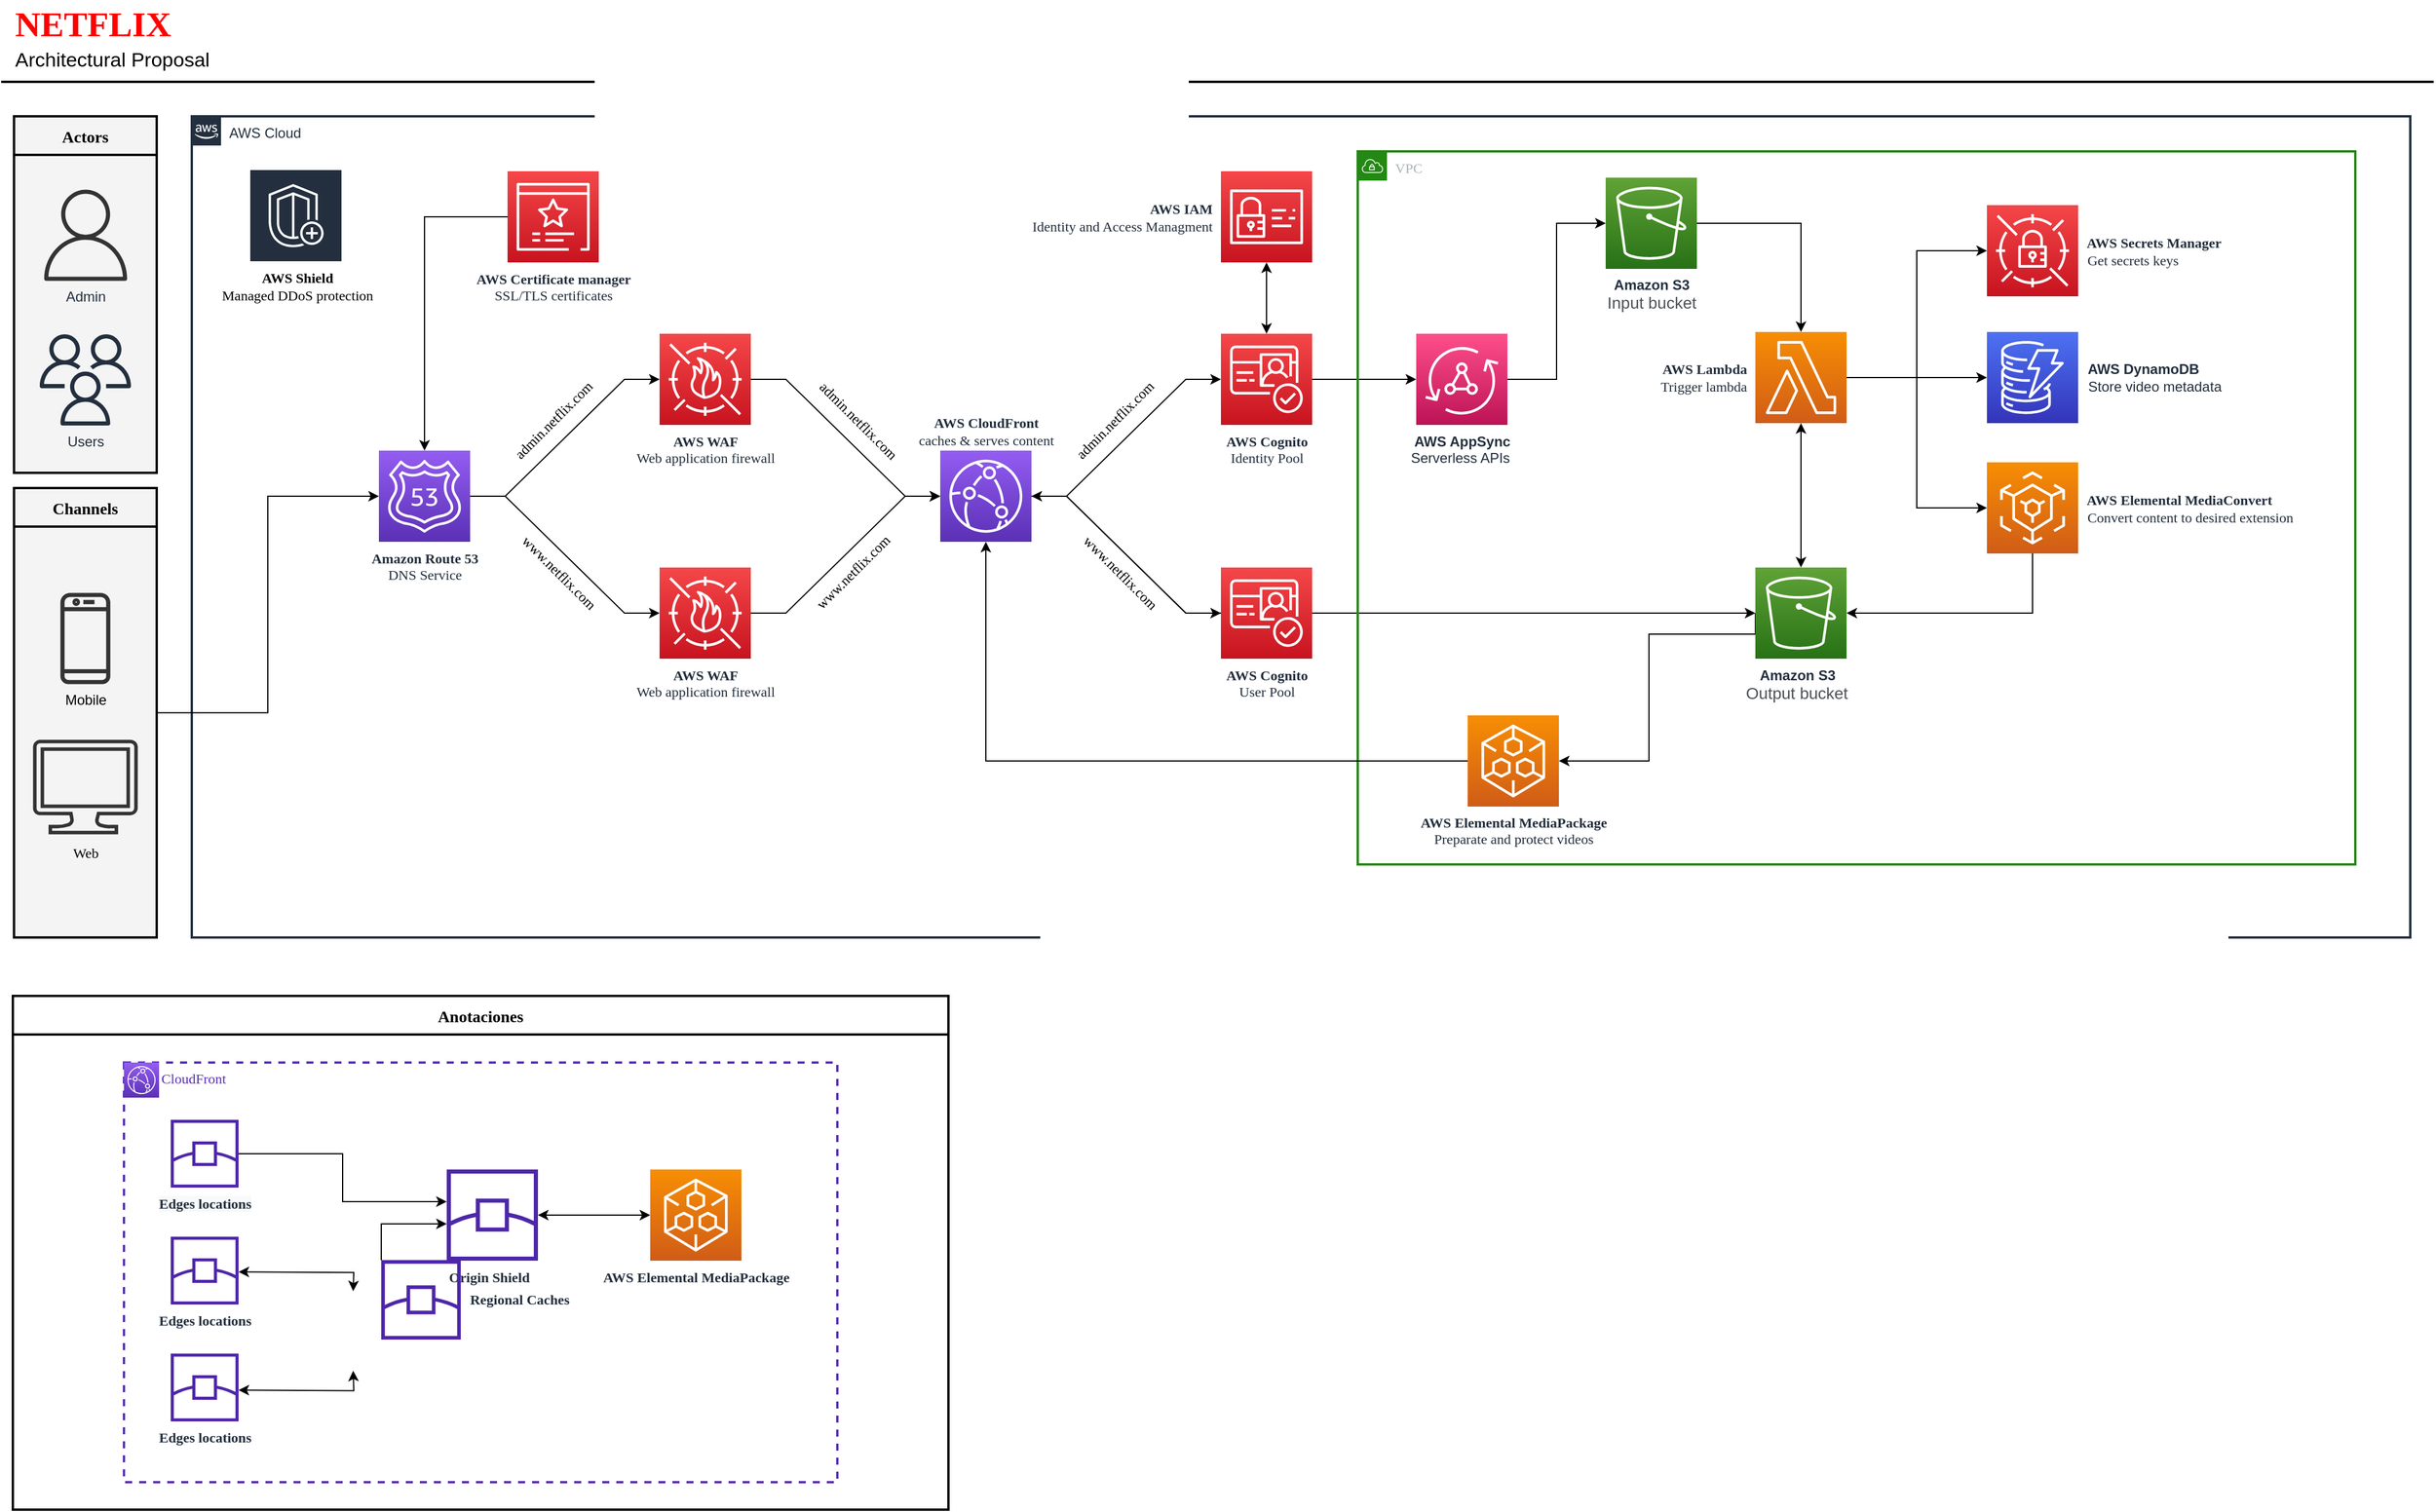 <mxfile version="20.3.3" type="github">
  <diagram id="Ht1M8jgEwFfnCIfOTk4-" name="Page-1">
    <mxGraphModel dx="2234" dy="1337" grid="1" gridSize="10" guides="1" tooltips="1" connect="1" arrows="1" fold="1" page="0" pageScale="1" pageWidth="1654" pageHeight="1169" math="0" shadow="0">
      <root>
        <mxCell id="0" />
        <mxCell id="1" parent="0" />
        <mxCell id="UEzPUAAOIrF-is8g5C7q-2" value="AWS Cloud" style="points=[[0,0],[0.25,0],[0.5,0],[0.75,0],[1,0],[1,0.25],[1,0.5],[1,0.75],[1,1],[0.75,1],[0.5,1],[0.25,1],[0,1],[0,0.75],[0,0.5],[0,0.25]];outlineConnect=0;gradientColor=none;html=1;whiteSpace=wrap;fontSize=12;fontStyle=0;shape=mxgraph.aws4.group;grIcon=mxgraph.aws4.group_aws_cloud_alt;strokeColor=#232F3E;fillColor=none;verticalAlign=top;align=left;spacingLeft=30;fontColor=#232F3E;dashed=0;container=1;pointerEvents=0;collapsible=0;recursiveResize=0;strokeWidth=2;" parent="1" vertex="1">
          <mxGeometry x="203" y="127.5" width="1897" height="702.5" as="geometry" />
        </mxCell>
        <mxCell id="dvmCrzCYMaWsLNcymDTV-44" style="edgeStyle=entityRelationEdgeStyle;rounded=0;orthogonalLoop=1;jettySize=auto;html=1;exitX=1;exitY=0.5;exitDx=0;exitDy=0;exitPerimeter=0;entryX=0;entryY=0.5;entryDx=0;entryDy=0;entryPerimeter=0;fontFamily=Tahoma;fontSize=12;fontColor=#000000;endArrow=classic;endFill=1;" edge="1" parent="UEzPUAAOIrF-is8g5C7q-2" source="6SgV_SN4hcE-GMupCQ7z-68" target="dvmCrzCYMaWsLNcymDTV-8">
          <mxGeometry relative="1" as="geometry" />
        </mxCell>
        <mxCell id="dvmCrzCYMaWsLNcymDTV-45" style="edgeStyle=entityRelationEdgeStyle;rounded=0;orthogonalLoop=1;jettySize=auto;html=1;exitX=1;exitY=0.5;exitDx=0;exitDy=0;exitPerimeter=0;entryX=0;entryY=0.5;entryDx=0;entryDy=0;entryPerimeter=0;fontFamily=Tahoma;fontSize=12;fontColor=#000000;endArrow=classic;endFill=1;" edge="1" parent="UEzPUAAOIrF-is8g5C7q-2" source="6SgV_SN4hcE-GMupCQ7z-68" target="6SgV_SN4hcE-GMupCQ7z-70">
          <mxGeometry relative="1" as="geometry" />
        </mxCell>
        <mxCell id="6SgV_SN4hcE-GMupCQ7z-68" value="&lt;font style=&quot;font-size: 12px;&quot;&gt;&lt;b&gt;Amazon Route 53&lt;/b&gt;&lt;br&gt;DNS Service&lt;/font&gt;" style="sketch=0;points=[[0,0,0],[0.25,0,0],[0.5,0,0],[0.75,0,0],[1,0,0],[0,1,0],[0.25,1,0],[0.5,1,0],[0.75,1,0],[1,1,0],[0,0.25,0],[0,0.5,0],[0,0.75,0],[1,0.25,0],[1,0.5,0],[1,0.75,0]];outlineConnect=0;fontColor=#232F3E;gradientColor=#945DF2;gradientDirection=north;fillColor=#5A30B5;strokeColor=#ffffff;dashed=0;verticalLabelPosition=bottom;verticalAlign=top;align=center;html=1;fontSize=12;fontStyle=0;aspect=fixed;shape=mxgraph.aws4.resourceIcon;resIcon=mxgraph.aws4.route_53;labelBorderColor=none;fillStyle=auto;strokeWidth=3;fontFamily=Tahoma;" parent="UEzPUAAOIrF-is8g5C7q-2" vertex="1">
          <mxGeometry x="160" y="286" width="78" height="78" as="geometry" />
        </mxCell>
        <mxCell id="dvmCrzCYMaWsLNcymDTV-40" style="edgeStyle=entityRelationEdgeStyle;rounded=0;orthogonalLoop=1;jettySize=auto;html=1;exitX=1;exitY=0.5;exitDx=0;exitDy=0;exitPerimeter=0;entryX=0;entryY=0.5;entryDx=0;entryDy=0;entryPerimeter=0;fontFamily=Tahoma;fontSize=12;fontColor=#000000;endArrow=classic;endFill=1;" edge="1" parent="UEzPUAAOIrF-is8g5C7q-2" source="6SgV_SN4hcE-GMupCQ7z-70" target="dvmCrzCYMaWsLNcymDTV-37">
          <mxGeometry relative="1" as="geometry" />
        </mxCell>
        <mxCell id="6SgV_SN4hcE-GMupCQ7z-70" value="&lt;b&gt;AWS WAF&lt;/b&gt;&lt;br&gt;&lt;div&gt;Web application firewall&lt;/div&gt;" style="sketch=0;points=[[0,0,0],[0.25,0,0],[0.5,0,0],[0.75,0,0],[1,0,0],[0,1,0],[0.25,1,0],[0.5,1,0],[0.75,1,0],[1,1,0],[0,0.25,0],[0,0.5,0],[0,0.75,0],[1,0.25,0],[1,0.5,0],[1,0.75,0]];outlineConnect=0;fontColor=#232F3E;gradientColor=#F54749;gradientDirection=north;fillColor=#C7131F;strokeColor=#ffffff;dashed=0;verticalLabelPosition=bottom;verticalAlign=top;align=center;html=1;fontSize=12;fontStyle=0;aspect=fixed;shape=mxgraph.aws4.resourceIcon;resIcon=mxgraph.aws4.waf;labelBorderColor=none;fillStyle=auto;strokeWidth=3;fontFamily=Tahoma;" parent="UEzPUAAOIrF-is8g5C7q-2" vertex="1">
          <mxGeometry x="400" y="186" width="78" height="78" as="geometry" />
        </mxCell>
        <mxCell id="dvmCrzCYMaWsLNcymDTV-6" value="" style="sketch=0;outlineConnect=0;fontColor=#232F3E;gradientColor=none;strokeColor=#ffffff;fillColor=#232F3E;dashed=0;verticalLabelPosition=middle;verticalAlign=bottom;align=center;html=1;whiteSpace=wrap;fontSize=10;fontStyle=1;spacing=3;shape=mxgraph.aws4.productIcon;prIcon=mxgraph.aws4.shield;labelBorderColor=none;fillStyle=auto;strokeWidth=3;fontFamily=Tahoma;shadow=0;" vertex="1" parent="UEzPUAAOIrF-is8g5C7q-2">
          <mxGeometry x="49" y="45" width="80" height="75" as="geometry" />
        </mxCell>
        <mxCell id="dvmCrzCYMaWsLNcymDTV-7" value="&lt;b&gt;AWS Shield&lt;/b&gt;&lt;br&gt;Managed DDoS protection" style="text;html=1;align=center;verticalAlign=middle;resizable=0;points=[];autosize=1;strokeColor=none;fillColor=none;fontSize=12;fontFamily=Tahoma;fontColor=#000000;" vertex="1" parent="UEzPUAAOIrF-is8g5C7q-2">
          <mxGeometry x="10" y="125" width="160" height="40" as="geometry" />
        </mxCell>
        <mxCell id="dvmCrzCYMaWsLNcymDTV-41" style="edgeStyle=entityRelationEdgeStyle;rounded=0;orthogonalLoop=1;jettySize=auto;html=1;exitX=1;exitY=0.5;exitDx=0;exitDy=0;exitPerimeter=0;entryX=0;entryY=0.5;entryDx=0;entryDy=0;entryPerimeter=0;fontFamily=Tahoma;fontSize=12;fontColor=#000000;endArrow=classic;endFill=1;" edge="1" parent="UEzPUAAOIrF-is8g5C7q-2" source="dvmCrzCYMaWsLNcymDTV-8" target="dvmCrzCYMaWsLNcymDTV-37">
          <mxGeometry relative="1" as="geometry" />
        </mxCell>
        <mxCell id="dvmCrzCYMaWsLNcymDTV-8" value="&lt;b&gt;AWS WAF&lt;/b&gt;&lt;br&gt;&lt;div&gt;Web application firewall&lt;/div&gt;" style="sketch=0;points=[[0,0,0],[0.25,0,0],[0.5,0,0],[0.75,0,0],[1,0,0],[0,1,0],[0.25,1,0],[0.5,1,0],[0.75,1,0],[1,1,0],[0,0.25,0],[0,0.5,0],[0,0.75,0],[1,0.25,0],[1,0.5,0],[1,0.75,0]];outlineConnect=0;fontColor=#232F3E;gradientColor=#F54749;gradientDirection=north;fillColor=#C7131F;strokeColor=#ffffff;dashed=0;verticalLabelPosition=bottom;verticalAlign=top;align=center;html=1;fontSize=12;fontStyle=0;aspect=fixed;shape=mxgraph.aws4.resourceIcon;resIcon=mxgraph.aws4.waf;labelBorderColor=none;fillStyle=auto;strokeWidth=3;fontFamily=Tahoma;" vertex="1" parent="UEzPUAAOIrF-is8g5C7q-2">
          <mxGeometry x="400" y="386" width="78" height="78" as="geometry" />
        </mxCell>
        <mxCell id="dvmCrzCYMaWsLNcymDTV-13" style="edgeStyle=orthogonalEdgeStyle;rounded=0;orthogonalLoop=1;jettySize=auto;html=1;exitX=0;exitY=0.5;exitDx=0;exitDy=0;exitPerimeter=0;entryX=0.5;entryY=0;entryDx=0;entryDy=0;entryPerimeter=0;fontFamily=Tahoma;fontSize=12;fontColor=#000000;" edge="1" parent="UEzPUAAOIrF-is8g5C7q-2" source="dvmCrzCYMaWsLNcymDTV-9" target="6SgV_SN4hcE-GMupCQ7z-68">
          <mxGeometry relative="1" as="geometry" />
        </mxCell>
        <mxCell id="dvmCrzCYMaWsLNcymDTV-9" value="&lt;b&gt;AWS Certificate manager&lt;/b&gt;&lt;br&gt;SSL/TLS certificates" style="sketch=0;points=[[0,0,0],[0.25,0,0],[0.5,0,0],[0.75,0,0],[1,0,0],[0,1,0],[0.25,1,0],[0.5,1,0],[0.75,1,0],[1,1,0],[0,0.25,0],[0,0.5,0],[0,0.75,0],[1,0.25,0],[1,0.5,0],[1,0.75,0]];outlineConnect=0;fontColor=#232F3E;gradientColor=#F54749;gradientDirection=north;fillColor=#C7131F;strokeColor=#ffffff;dashed=0;verticalLabelPosition=bottom;verticalAlign=top;align=center;html=1;fontSize=12;fontStyle=0;aspect=fixed;shape=mxgraph.aws4.resourceIcon;resIcon=mxgraph.aws4.certificate_manager_3;shadow=0;labelBorderColor=none;fillStyle=auto;strokeWidth=3;fontFamily=Tahoma;" vertex="1" parent="UEzPUAAOIrF-is8g5C7q-2">
          <mxGeometry x="270" y="47" width="78" height="78" as="geometry" />
        </mxCell>
        <mxCell id="dvmCrzCYMaWsLNcymDTV-35" value="www.netflix.com" style="text;html=1;align=center;verticalAlign=middle;resizable=0;points=[];autosize=1;strokeColor=none;fillColor=none;fontSize=12;fontFamily=Tahoma;fontColor=#000000;rotation=45;" vertex="1" parent="UEzPUAAOIrF-is8g5C7q-2">
          <mxGeometry x="259" y="375" width="110" height="30" as="geometry" />
        </mxCell>
        <mxCell id="dvmCrzCYMaWsLNcymDTV-36" value="admin.netflix.com" style="text;html=1;align=center;verticalAlign=middle;resizable=0;points=[];autosize=1;strokeColor=none;fillColor=none;fontSize=12;fontFamily=Tahoma;fontColor=#000000;rotation=315;flipV=1;flipH=1;" vertex="1" parent="UEzPUAAOIrF-is8g5C7q-2">
          <mxGeometry x="249" y="245" width="120" height="30" as="geometry" />
        </mxCell>
        <mxCell id="dvmCrzCYMaWsLNcymDTV-37" value="&lt;b&gt;AWS CloudFront&lt;/b&gt;&lt;br&gt;caches &amp;amp; serves content" style="sketch=0;points=[[0,0,0],[0.25,0,0],[0.5,0,0],[0.75,0,0],[1,0,0],[0,1,0],[0.25,1,0],[0.5,1,0],[0.75,1,0],[1,1,0],[0,0.25,0],[0,0.5,0],[0,0.75,0],[1,0.25,0],[1,0.5,0],[1,0.75,0]];outlineConnect=0;fontColor=#232F3E;gradientColor=#945DF2;gradientDirection=north;fillColor=#5A30B5;strokeColor=#ffffff;dashed=0;verticalLabelPosition=top;verticalAlign=bottom;align=center;html=1;fontSize=12;fontStyle=0;aspect=fixed;shape=mxgraph.aws4.resourceIcon;resIcon=mxgraph.aws4.cloudfront;shadow=0;labelBorderColor=none;fillStyle=auto;strokeWidth=3;fontFamily=Tahoma;labelPosition=center;" vertex="1" parent="UEzPUAAOIrF-is8g5C7q-2">
          <mxGeometry x="640" y="286" width="78" height="78" as="geometry" />
        </mxCell>
        <mxCell id="dvmCrzCYMaWsLNcymDTV-42" value="admin.netflix.com" style="text;html=1;align=center;verticalAlign=middle;resizable=0;points=[];autosize=1;strokeColor=none;fillColor=none;fontSize=12;fontFamily=Tahoma;fontColor=#000000;rotation=45;flipV=1;flipH=1;" vertex="1" parent="UEzPUAAOIrF-is8g5C7q-2">
          <mxGeometry x="510" y="245" width="120" height="30" as="geometry" />
        </mxCell>
        <mxCell id="dvmCrzCYMaWsLNcymDTV-43" value="www.netflix.com" style="text;html=1;align=center;verticalAlign=middle;resizable=0;points=[];autosize=1;strokeColor=none;fillColor=none;fontSize=12;fontFamily=Tahoma;fontColor=#000000;rotation=315;" vertex="1" parent="UEzPUAAOIrF-is8g5C7q-2">
          <mxGeometry x="510" y="375" width="110" height="30" as="geometry" />
        </mxCell>
        <mxCell id="dvmCrzCYMaWsLNcymDTV-63" style="edgeStyle=entityRelationEdgeStyle;rounded=0;orthogonalLoop=1;jettySize=auto;html=1;exitX=1;exitY=0.5;exitDx=0;exitDy=0;exitPerimeter=0;fontFamily=Tahoma;fontSize=12;fontColor=#000000;endArrow=classic;endFill=1;" edge="1" parent="UEzPUAAOIrF-is8g5C7q-2" source="dvmCrzCYMaWsLNcymDTV-48" target="dvmCrzCYMaWsLNcymDTV-62">
          <mxGeometry relative="1" as="geometry" />
        </mxCell>
        <mxCell id="dvmCrzCYMaWsLNcymDTV-48" value="&lt;b&gt;AWS Cognito&lt;/b&gt;&lt;br&gt;Identity Pool" style="sketch=0;points=[[0,0,0],[0.25,0,0],[0.5,0,0],[0.75,0,0],[1,0,0],[0,1,0],[0.25,1,0],[0.5,1,0],[0.75,1,0],[1,1,0],[0,0.25,0],[0,0.5,0],[0,0.75,0],[1,0.25,0],[1,0.5,0],[1,0.75,0]];outlineConnect=0;fontColor=#232F3E;gradientColor=#F54749;gradientDirection=north;fillColor=#C7131F;strokeColor=#ffffff;dashed=0;verticalLabelPosition=bottom;verticalAlign=top;align=center;html=1;fontSize=12;fontStyle=0;aspect=fixed;shape=mxgraph.aws4.resourceIcon;resIcon=mxgraph.aws4.cognito;shadow=0;labelBorderColor=none;fillStyle=auto;strokeWidth=3;fontFamily=Tahoma;" vertex="1" parent="UEzPUAAOIrF-is8g5C7q-2">
          <mxGeometry x="880" y="186" width="78" height="78" as="geometry" />
        </mxCell>
        <mxCell id="dvmCrzCYMaWsLNcymDTV-49" style="edgeStyle=entityRelationEdgeStyle;rounded=0;orthogonalLoop=1;jettySize=auto;html=1;exitX=1;exitY=0.5;exitDx=0;exitDy=0;exitPerimeter=0;entryX=0;entryY=0.5;entryDx=0;entryDy=0;entryPerimeter=0;fontFamily=Tahoma;fontSize=12;fontColor=#000000;endArrow=classic;endFill=1;" edge="1" parent="UEzPUAAOIrF-is8g5C7q-2">
          <mxGeometry relative="1" as="geometry">
            <mxPoint x="718.0" y="325" as="sourcePoint" />
            <mxPoint x="880" y="425" as="targetPoint" />
          </mxGeometry>
        </mxCell>
        <mxCell id="dvmCrzCYMaWsLNcymDTV-50" style="edgeStyle=entityRelationEdgeStyle;rounded=0;orthogonalLoop=1;jettySize=auto;html=1;exitX=1;exitY=0.5;exitDx=0;exitDy=0;exitPerimeter=0;entryX=0;entryY=0.5;entryDx=0;entryDy=0;entryPerimeter=0;fontFamily=Tahoma;fontSize=12;fontColor=#000000;endArrow=classic;endFill=1;" edge="1" parent="UEzPUAAOIrF-is8g5C7q-2">
          <mxGeometry relative="1" as="geometry">
            <mxPoint x="718.0" y="325" as="sourcePoint" />
            <mxPoint x="880" y="225.0" as="targetPoint" />
          </mxGeometry>
        </mxCell>
        <mxCell id="dvmCrzCYMaWsLNcymDTV-51" value="www.netflix.com" style="text;html=1;align=center;verticalAlign=middle;resizable=0;points=[];autosize=1;strokeColor=none;fillColor=none;fontSize=12;fontFamily=Tahoma;fontColor=#000000;rotation=45;" vertex="1" parent="UEzPUAAOIrF-is8g5C7q-2">
          <mxGeometry x="739" y="375" width="110" height="30" as="geometry" />
        </mxCell>
        <mxCell id="dvmCrzCYMaWsLNcymDTV-52" value="admin.netflix.com" style="text;html=1;align=center;verticalAlign=middle;resizable=0;points=[];autosize=1;strokeColor=none;fillColor=none;fontSize=12;fontFamily=Tahoma;fontColor=#000000;rotation=315;flipV=1;flipH=1;" vertex="1" parent="UEzPUAAOIrF-is8g5C7q-2">
          <mxGeometry x="729" y="245" width="120" height="30" as="geometry" />
        </mxCell>
        <mxCell id="dvmCrzCYMaWsLNcymDTV-109" style="edgeStyle=orthogonalEdgeStyle;rounded=0;orthogonalLoop=1;jettySize=auto;html=1;exitX=1;exitY=0.5;exitDx=0;exitDy=0;exitPerimeter=0;entryX=0;entryY=0.5;entryDx=0;entryDy=0;entryPerimeter=0;fontFamily=Tahoma;fontSize=12;fontColor=#000000;endArrow=classic;endFill=1;" edge="1" parent="UEzPUAAOIrF-is8g5C7q-2" source="dvmCrzCYMaWsLNcymDTV-53" target="dvmCrzCYMaWsLNcymDTV-71">
          <mxGeometry relative="1" as="geometry" />
        </mxCell>
        <mxCell id="dvmCrzCYMaWsLNcymDTV-125" style="edgeStyle=entityRelationEdgeStyle;rounded=0;orthogonalLoop=1;jettySize=auto;html=1;exitX=0;exitY=0.5;exitDx=0;exitDy=0;exitPerimeter=0;entryX=1;entryY=0.5;entryDx=0;entryDy=0;entryPerimeter=0;fontFamily=Tahoma;fontSize=14;fontColor=#000000;endArrow=classic;endFill=1;" edge="1" parent="UEzPUAAOIrF-is8g5C7q-2" source="dvmCrzCYMaWsLNcymDTV-53" target="dvmCrzCYMaWsLNcymDTV-37">
          <mxGeometry relative="1" as="geometry" />
        </mxCell>
        <mxCell id="dvmCrzCYMaWsLNcymDTV-53" value="&lt;b&gt;AWS Cognito&lt;/b&gt;&lt;br&gt;User Pool" style="sketch=0;points=[[0,0,0],[0.25,0,0],[0.5,0,0],[0.75,0,0],[1,0,0],[0,1,0],[0.25,1,0],[0.5,1,0],[0.75,1,0],[1,1,0],[0,0.25,0],[0,0.5,0],[0,0.75,0],[1,0.25,0],[1,0.5,0],[1,0.75,0]];outlineConnect=0;fontColor=#232F3E;gradientColor=#F54749;gradientDirection=north;fillColor=#C7131F;strokeColor=#ffffff;dashed=0;verticalLabelPosition=bottom;verticalAlign=top;align=center;html=1;fontSize=12;fontStyle=0;aspect=fixed;shape=mxgraph.aws4.resourceIcon;resIcon=mxgraph.aws4.cognito;shadow=0;labelBorderColor=none;fillStyle=auto;strokeWidth=3;fontFamily=Tahoma;" vertex="1" parent="UEzPUAAOIrF-is8g5C7q-2">
          <mxGeometry x="880" y="386" width="78" height="78" as="geometry" />
        </mxCell>
        <mxCell id="dvmCrzCYMaWsLNcymDTV-54" value="&lt;div style=&quot;&quot;&gt;&lt;b style=&quot;background-color: initial;&quot;&gt;&amp;nbsp; AWS IAM&amp;nbsp;&amp;nbsp;&lt;/b&gt;&lt;/div&gt;&amp;nbsp; Identity and Access Managment&amp;nbsp;&amp;nbsp;" style="sketch=0;points=[[0,0,0],[0.25,0,0],[0.5,0,0],[0.75,0,0],[1,0,0],[0,1,0],[0.25,1,0],[0.5,1,0],[0.75,1,0],[1,1,0],[0,0.25,0],[0,0.5,0],[0,0.75,0],[1,0.25,0],[1,0.5,0],[1,0.75,0]];outlineConnect=0;fontColor=#232F3E;gradientColor=#F54749;gradientDirection=north;fillColor=#C7131F;strokeColor=#ffffff;dashed=0;verticalLabelPosition=middle;verticalAlign=middle;align=right;html=1;fontSize=12;fontStyle=0;aspect=fixed;shape=mxgraph.aws4.resourceIcon;resIcon=mxgraph.aws4.identity_and_access_management;shadow=0;labelBorderColor=none;fillStyle=auto;strokeWidth=3;fontFamily=Tahoma;labelPosition=left;" vertex="1" parent="UEzPUAAOIrF-is8g5C7q-2">
          <mxGeometry x="880" y="47" width="78" height="78" as="geometry" />
        </mxCell>
        <mxCell id="dvmCrzCYMaWsLNcymDTV-55" value="" style="endArrow=classic;startArrow=classic;html=1;rounded=0;fontFamily=Tahoma;fontSize=12;fontColor=#000000;entryX=0.5;entryY=1;entryDx=0;entryDy=0;entryPerimeter=0;exitX=0.5;exitY=0;exitDx=0;exitDy=0;exitPerimeter=0;" edge="1" parent="UEzPUAAOIrF-is8g5C7q-2" source="dvmCrzCYMaWsLNcymDTV-48" target="dvmCrzCYMaWsLNcymDTV-54">
          <mxGeometry width="50" height="50" relative="1" as="geometry">
            <mxPoint x="990" y="255" as="sourcePoint" />
            <mxPoint x="1040" y="205" as="targetPoint" />
          </mxGeometry>
        </mxCell>
        <mxCell id="dvmCrzCYMaWsLNcymDTV-61" value="VPC" style="points=[[0,0],[0.25,0],[0.5,0],[0.75,0],[1,0],[1,0.25],[1,0.5],[1,0.75],[1,1],[0.75,1],[0.5,1],[0.25,1],[0,1],[0,0.75],[0,0.5],[0,0.25]];outlineConnect=0;gradientColor=none;html=1;whiteSpace=wrap;fontSize=12;fontStyle=0;container=1;pointerEvents=0;collapsible=0;recursiveResize=0;shape=mxgraph.aws4.group;grIcon=mxgraph.aws4.group_vpc;strokeColor=#248814;fillColor=none;verticalAlign=top;align=left;spacingLeft=30;fontColor=#AAB7B8;dashed=0;shadow=0;labelBorderColor=none;sketch=0;fillStyle=auto;strokeWidth=2;fontFamily=Tahoma;" vertex="1" parent="UEzPUAAOIrF-is8g5C7q-2">
          <mxGeometry x="997" y="30" width="853" height="610" as="geometry" />
        </mxCell>
        <mxCell id="dvmCrzCYMaWsLNcymDTV-93" style="edgeStyle=orthogonalEdgeStyle;rounded=0;orthogonalLoop=1;jettySize=auto;html=1;exitX=1;exitY=0.5;exitDx=0;exitDy=0;exitPerimeter=0;entryX=0;entryY=0.5;entryDx=0;entryDy=0;entryPerimeter=0;fontFamily=Tahoma;fontSize=12;fontColor=#000000;endArrow=classic;endFill=1;" edge="1" parent="dvmCrzCYMaWsLNcymDTV-61" source="dvmCrzCYMaWsLNcymDTV-62" target="dvmCrzCYMaWsLNcymDTV-67">
          <mxGeometry relative="1" as="geometry" />
        </mxCell>
        <mxCell id="dvmCrzCYMaWsLNcymDTV-62" value="&lt;b&gt;AWS AppSync&lt;/b&gt;&lt;br&gt;Serverless APIs&amp;nbsp;" style="sketch=0;points=[[0,0,0],[0.25,0,0],[0.5,0,0],[0.75,0,0],[1,0,0],[0,1,0],[0.25,1,0],[0.5,1,0],[0.75,1,0],[1,1,0],[0,0.25,0],[0,0.5,0],[0,0.75,0],[1,0.25,0],[1,0.5,0],[1,0.75,0]];outlineConnect=0;fontColor=#232F3E;gradientColor=#FF4F8B;gradientDirection=north;fillColor=#BC1356;strokeColor=#ffffff;dashed=0;verticalLabelPosition=bottom;verticalAlign=top;align=center;html=1;fontSize=12;fontStyle=0;aspect=fixed;shape=mxgraph.aws4.resourceIcon;resIcon=mxgraph.aws4.appsync;" vertex="1" parent="dvmCrzCYMaWsLNcymDTV-61">
          <mxGeometry x="50" y="156" width="78" height="78" as="geometry" />
        </mxCell>
        <mxCell id="dvmCrzCYMaWsLNcymDTV-94" style="edgeStyle=orthogonalEdgeStyle;rounded=0;orthogonalLoop=1;jettySize=auto;html=1;exitX=1;exitY=0.5;exitDx=0;exitDy=0;exitPerimeter=0;entryX=0.5;entryY=0;entryDx=0;entryDy=0;entryPerimeter=0;fontFamily=Tahoma;fontSize=12;fontColor=#000000;endArrow=classic;endFill=1;" edge="1" parent="dvmCrzCYMaWsLNcymDTV-61" source="dvmCrzCYMaWsLNcymDTV-67" target="dvmCrzCYMaWsLNcymDTV-70">
          <mxGeometry relative="1" as="geometry" />
        </mxCell>
        <mxCell id="dvmCrzCYMaWsLNcymDTV-67" value="&lt;b&gt;Amazon S3&lt;br&gt;&lt;/b&gt;&lt;span style=&quot;color: rgb(77, 81, 86); font-family: arial, sans-serif; font-size: 14px; text-align: left; background-color: rgb(255, 255, 255);&quot;&gt;Input bucket&lt;/span&gt;" style="sketch=0;points=[[0,0,0],[0.25,0,0],[0.5,0,0],[0.75,0,0],[1,0,0],[0,1,0],[0.25,1,0],[0.5,1,0],[0.75,1,0],[1,1,0],[0,0.25,0],[0,0.5,0],[0,0.75,0],[1,0.25,0],[1,0.5,0],[1,0.75,0]];outlineConnect=0;fontColor=#232F3E;gradientColor=#60A337;gradientDirection=north;fillColor=#277116;strokeColor=#ffffff;dashed=0;verticalLabelPosition=bottom;verticalAlign=top;align=center;html=1;fontSize=12;fontStyle=0;aspect=fixed;shape=mxgraph.aws4.resourceIcon;resIcon=mxgraph.aws4.s3;" vertex="1" parent="dvmCrzCYMaWsLNcymDTV-61">
          <mxGeometry x="212" y="22.5" width="78" height="78" as="geometry" />
        </mxCell>
        <mxCell id="dvmCrzCYMaWsLNcymDTV-83" style="edgeStyle=orthogonalEdgeStyle;rounded=0;orthogonalLoop=1;jettySize=auto;html=1;exitX=1;exitY=0.5;exitDx=0;exitDy=0;exitPerimeter=0;entryX=0;entryY=0.5;entryDx=0;entryDy=0;entryPerimeter=0;fontFamily=Tahoma;fontSize=12;fontColor=#000000;endArrow=classic;endFill=1;" edge="1" parent="dvmCrzCYMaWsLNcymDTV-61" source="dvmCrzCYMaWsLNcymDTV-70" target="dvmCrzCYMaWsLNcymDTV-76">
          <mxGeometry relative="1" as="geometry" />
        </mxCell>
        <mxCell id="dvmCrzCYMaWsLNcymDTV-84" style="edgeStyle=orthogonalEdgeStyle;rounded=0;orthogonalLoop=1;jettySize=auto;html=1;exitX=1;exitY=0.5;exitDx=0;exitDy=0;exitPerimeter=0;entryX=0;entryY=0.5;entryDx=0;entryDy=0;entryPerimeter=0;fontFamily=Tahoma;fontSize=12;fontColor=#000000;endArrow=classic;endFill=1;" edge="1" parent="dvmCrzCYMaWsLNcymDTV-61" source="dvmCrzCYMaWsLNcymDTV-70" target="dvmCrzCYMaWsLNcymDTV-80">
          <mxGeometry relative="1" as="geometry" />
        </mxCell>
        <mxCell id="dvmCrzCYMaWsLNcymDTV-85" style="edgeStyle=orthogonalEdgeStyle;rounded=0;orthogonalLoop=1;jettySize=auto;html=1;exitX=1;exitY=0.5;exitDx=0;exitDy=0;exitPerimeter=0;entryX=0;entryY=0.5;entryDx=0;entryDy=0;entryPerimeter=0;fontFamily=Tahoma;fontSize=12;fontColor=#000000;endArrow=classic;endFill=1;" edge="1" parent="dvmCrzCYMaWsLNcymDTV-61" source="dvmCrzCYMaWsLNcymDTV-70" target="dvmCrzCYMaWsLNcymDTV-81">
          <mxGeometry relative="1" as="geometry" />
        </mxCell>
        <mxCell id="dvmCrzCYMaWsLNcymDTV-70" value="&lt;b&gt;AWS Lambda&amp;nbsp;&amp;nbsp;&lt;br&gt;&lt;/b&gt;Trigger lambda&amp;nbsp;&amp;nbsp;" style="sketch=0;points=[[0,0,0],[0.25,0,0],[0.5,0,0],[0.75,0,0],[1,0,0],[0,1,0],[0.25,1,0],[0.5,1,0],[0.75,1,0],[1,1,0],[0,0.25,0],[0,0.5,0],[0,0.75,0],[1,0.25,0],[1,0.5,0],[1,0.75,0]];outlineConnect=0;fontColor=#232F3E;gradientColor=#F78E04;gradientDirection=north;fillColor=#D05C17;strokeColor=#ffffff;dashed=0;verticalLabelPosition=middle;verticalAlign=middle;align=right;html=1;fontSize=12;fontStyle=0;aspect=fixed;shape=mxgraph.aws4.resourceIcon;resIcon=mxgraph.aws4.lambda;shadow=0;labelBorderColor=none;fillStyle=auto;strokeWidth=2;fontFamily=Tahoma;labelPosition=left;" vertex="1" parent="dvmCrzCYMaWsLNcymDTV-61">
          <mxGeometry x="340" y="154.5" width="78" height="78" as="geometry" />
        </mxCell>
        <mxCell id="dvmCrzCYMaWsLNcymDTV-112" style="edgeStyle=orthogonalEdgeStyle;rounded=0;orthogonalLoop=1;jettySize=auto;html=1;exitX=0;exitY=0.5;exitDx=0;exitDy=0;exitPerimeter=0;entryX=1;entryY=0.5;entryDx=0;entryDy=0;entryPerimeter=0;fontFamily=Tahoma;fontSize=12;fontColor=#000000;endArrow=classic;endFill=1;" edge="1" parent="dvmCrzCYMaWsLNcymDTV-61" source="dvmCrzCYMaWsLNcymDTV-71" target="dvmCrzCYMaWsLNcymDTV-108">
          <mxGeometry relative="1" as="geometry">
            <Array as="points">
              <mxPoint x="340" y="413" />
              <mxPoint x="249" y="413" />
              <mxPoint x="249" y="522" />
            </Array>
          </mxGeometry>
        </mxCell>
        <mxCell id="dvmCrzCYMaWsLNcymDTV-71" value="&lt;b&gt;Amazon S3&amp;nbsp;&amp;nbsp;&lt;br&gt;&lt;/b&gt;&lt;span style=&quot;color: rgb(77, 81, 86); font-family: arial, sans-serif; font-size: 14px; text-align: left; background-color: rgb(255, 255, 255);&quot;&gt;Output bucket&amp;nbsp;&amp;nbsp;&lt;/span&gt;" style="sketch=0;points=[[0,0,0],[0.25,0,0],[0.5,0,0],[0.75,0,0],[1,0,0],[0,1,0],[0.25,1,0],[0.5,1,0],[0.75,1,0],[1,1,0],[0,0.25,0],[0,0.5,0],[0,0.75,0],[1,0.25,0],[1,0.5,0],[1,0.75,0]];outlineConnect=0;fontColor=#232F3E;gradientColor=#60A337;gradientDirection=north;fillColor=#277116;strokeColor=#ffffff;dashed=0;verticalLabelPosition=bottom;verticalAlign=top;align=center;html=1;fontSize=12;fontStyle=0;aspect=fixed;shape=mxgraph.aws4.resourceIcon;resIcon=mxgraph.aws4.s3;labelPosition=center;" vertex="1" parent="dvmCrzCYMaWsLNcymDTV-61">
          <mxGeometry x="340" y="356" width="78" height="78" as="geometry" />
        </mxCell>
        <mxCell id="dvmCrzCYMaWsLNcymDTV-76" value="&lt;b&gt;&amp;nbsp; AWS Secrets Manager&lt;/b&gt;&lt;br&gt;&amp;nbsp; Get secrets keys" style="sketch=0;points=[[0,0,0],[0.25,0,0],[0.5,0,0],[0.75,0,0],[1,0,0],[0,1,0],[0.25,1,0],[0.5,1,0],[0.75,1,0],[1,1,0],[0,0.25,0],[0,0.5,0],[0,0.75,0],[1,0.25,0],[1,0.5,0],[1,0.75,0]];outlineConnect=0;fontColor=#232F3E;gradientColor=#F54749;gradientDirection=north;fillColor=#C7131F;strokeColor=#ffffff;dashed=0;verticalLabelPosition=middle;verticalAlign=middle;align=left;html=1;fontSize=12;fontStyle=0;aspect=fixed;shape=mxgraph.aws4.resourceIcon;resIcon=mxgraph.aws4.secrets_manager;shadow=0;labelBorderColor=none;fillStyle=auto;strokeWidth=2;fontFamily=Tahoma;labelPosition=right;" vertex="1" parent="dvmCrzCYMaWsLNcymDTV-61">
          <mxGeometry x="538" y="46" width="78" height="78" as="geometry" />
        </mxCell>
        <mxCell id="dvmCrzCYMaWsLNcymDTV-80" value="&lt;b&gt;&amp;nbsp; AWS DynamoDB&lt;/b&gt;&lt;br&gt;&amp;nbsp; Store video metadata" style="sketch=0;points=[[0,0,0],[0.25,0,0],[0.5,0,0],[0.75,0,0],[1,0,0],[0,1,0],[0.25,1,0],[0.5,1,0],[0.75,1,0],[1,1,0],[0,0.25,0],[0,0.5,0],[0,0.75,0],[1,0.25,0],[1,0.5,0],[1,0.75,0]];outlineConnect=0;fontColor=#232F3E;gradientColor=#4D72F3;gradientDirection=north;fillColor=#3334B9;strokeColor=#ffffff;dashed=0;verticalLabelPosition=middle;verticalAlign=middle;align=left;html=1;fontSize=12;fontStyle=0;aspect=fixed;shape=mxgraph.aws4.resourceIcon;resIcon=mxgraph.aws4.dynamodb;labelPosition=right;" vertex="1" parent="dvmCrzCYMaWsLNcymDTV-61">
          <mxGeometry x="538" y="154.5" width="78" height="78" as="geometry" />
        </mxCell>
        <mxCell id="dvmCrzCYMaWsLNcymDTV-86" style="edgeStyle=orthogonalEdgeStyle;rounded=0;orthogonalLoop=1;jettySize=auto;html=1;exitX=0.5;exitY=1;exitDx=0;exitDy=0;exitPerimeter=0;entryX=1;entryY=0.5;entryDx=0;entryDy=0;entryPerimeter=0;fontFamily=Tahoma;fontSize=12;fontColor=#000000;endArrow=classic;endFill=1;" edge="1" parent="dvmCrzCYMaWsLNcymDTV-61" source="dvmCrzCYMaWsLNcymDTV-81" target="dvmCrzCYMaWsLNcymDTV-71">
          <mxGeometry relative="1" as="geometry" />
        </mxCell>
        <mxCell id="dvmCrzCYMaWsLNcymDTV-81" value="&lt;b&gt;&amp;nbsp; AWS Elemental MediaConvert&lt;/b&gt;&lt;br&gt;&amp;nbsp; Convert content to desired extension" style="sketch=0;points=[[0,0,0],[0.25,0,0],[0.5,0,0],[0.75,0,0],[1,0,0],[0,1,0],[0.25,1,0],[0.5,1,0],[0.75,1,0],[1,1,0],[0,0.25,0],[0,0.5,0],[0,0.75,0],[1,0.25,0],[1,0.5,0],[1,0.75,0]];outlineConnect=0;fontColor=#232F3E;gradientColor=#F78E04;gradientDirection=north;fillColor=#D05C17;strokeColor=#ffffff;dashed=0;verticalLabelPosition=middle;verticalAlign=middle;align=left;html=1;fontSize=12;fontStyle=0;aspect=fixed;shape=mxgraph.aws4.resourceIcon;resIcon=mxgraph.aws4.elemental_mediaconvert;shadow=0;labelBorderColor=none;fillStyle=auto;strokeWidth=2;fontFamily=Tahoma;labelPosition=right;" vertex="1" parent="dvmCrzCYMaWsLNcymDTV-61">
          <mxGeometry x="538" y="266" width="78" height="78" as="geometry" />
        </mxCell>
        <mxCell id="dvmCrzCYMaWsLNcymDTV-108" value="&lt;b&gt;AWS Elemental MediaPackage&lt;/b&gt;&lt;br&gt;Preparate and protect videos" style="sketch=0;points=[[0,0,0],[0.25,0,0],[0.5,0,0],[0.75,0,0],[1,0,0],[0,1,0],[0.25,1,0],[0.5,1,0],[0.75,1,0],[1,1,0],[0,0.25,0],[0,0.5,0],[0,0.75,0],[1,0.25,0],[1,0.5,0],[1,0.75,0]];outlineConnect=0;fontColor=#232F3E;gradientColor=#F78E04;gradientDirection=north;fillColor=#D05C17;strokeColor=#ffffff;dashed=0;verticalLabelPosition=bottom;verticalAlign=top;align=center;html=1;fontSize=12;fontStyle=0;aspect=fixed;shape=mxgraph.aws4.resourceIcon;resIcon=mxgraph.aws4.elemental_mediapackage;shadow=0;labelBorderColor=none;fillStyle=auto;strokeWidth=2;fontFamily=Tahoma;" vertex="1" parent="dvmCrzCYMaWsLNcymDTV-61">
          <mxGeometry x="94" y="482.5" width="78" height="78" as="geometry" />
        </mxCell>
        <mxCell id="dvmCrzCYMaWsLNcymDTV-111" value="" style="endArrow=classic;startArrow=classic;html=1;rounded=0;fontFamily=Tahoma;fontSize=12;fontColor=#000000;entryX=0.5;entryY=1;entryDx=0;entryDy=0;entryPerimeter=0;exitX=0.5;exitY=0;exitDx=0;exitDy=0;exitPerimeter=0;" edge="1" parent="dvmCrzCYMaWsLNcymDTV-61" source="dvmCrzCYMaWsLNcymDTV-71" target="dvmCrzCYMaWsLNcymDTV-70">
          <mxGeometry width="50" height="50" relative="1" as="geometry">
            <mxPoint x="310" y="392.5" as="sourcePoint" />
            <mxPoint x="360" y="342.5" as="targetPoint" />
          </mxGeometry>
        </mxCell>
        <mxCell id="dvmCrzCYMaWsLNcymDTV-110" style="edgeStyle=orthogonalEdgeStyle;rounded=0;orthogonalLoop=1;jettySize=auto;html=1;exitX=0;exitY=0.5;exitDx=0;exitDy=0;exitPerimeter=0;entryX=0.5;entryY=1;entryDx=0;entryDy=0;entryPerimeter=0;fontFamily=Tahoma;fontSize=12;fontColor=#000000;endArrow=classic;endFill=1;" edge="1" parent="UEzPUAAOIrF-is8g5C7q-2" source="dvmCrzCYMaWsLNcymDTV-108" target="dvmCrzCYMaWsLNcymDTV-37">
          <mxGeometry relative="1" as="geometry" />
        </mxCell>
        <mxCell id="-QjtrjUzRDEMRZ5MF8oH-47" value="&lt;font color=&quot;#ff0000&quot;&gt;NETFLIX&lt;/font&gt;" style="text;html=1;resizable=0;points=[];autosize=1;align=left;verticalAlign=top;spacingTop=-4;fontSize=30;fontStyle=1;fontFamily=Tahoma;" parent="1" vertex="1">
          <mxGeometry x="50" y="28" width="150" height="50" as="geometry" />
        </mxCell>
        <mxCell id="-QjtrjUzRDEMRZ5MF8oH-48" value="&lt;span style=&quot;font-size: 17px;&quot;&gt;Architectural Proposal&amp;nbsp;&lt;/span&gt;" style="text;html=1;resizable=0;points=[];autosize=1;align=left;verticalAlign=top;spacingTop=-4;fontSize=17;" parent="1" vertex="1">
          <mxGeometry x="50" y="67" width="190" height="30" as="geometry" />
        </mxCell>
        <mxCell id="SCVMTBWpLvtzJIhz15lM-1" value="" style="line;strokeWidth=2;html=1;fontSize=14;" parent="1" vertex="1">
          <mxGeometry x="40" y="93" width="2080" height="10" as="geometry" />
        </mxCell>
        <mxCell id="6SgV_SN4hcE-GMupCQ7z-53" value="Actors" style="swimlane;fontSize=14;align=center;swimlaneFillColor=#f4f4f4;fillColor=#f4f4f4;startSize=33;container=1;pointerEvents=0;collapsible=0;recursiveResize=0;strokeWidth=2;fontFamily=Tahoma;" parent="1" vertex="1">
          <mxGeometry x="51" y="127.5" width="122" height="305" as="geometry" />
        </mxCell>
        <mxCell id="6SgV_SN4hcE-GMupCQ7z-54" value="Admin" style="outlineConnect=0;fontColor=#232F3E;gradientColor=none;fillColor=#333333;strokeColor=none;dashed=0;verticalLabelPosition=bottom;verticalAlign=top;align=center;html=1;fontSize=12;fontStyle=0;aspect=fixed;pointerEvents=1;shape=mxgraph.aws4.user;labelBackgroundColor=none;strokeWidth=0;" parent="6SgV_SN4hcE-GMupCQ7z-53" vertex="1">
          <mxGeometry x="22" y="62.5" width="78" height="78" as="geometry" />
        </mxCell>
        <mxCell id="dvmCrzCYMaWsLNcymDTV-57" value="Users&lt;br&gt;" style="outlineConnect=0;fontColor=#232F3E;gradientColor=none;fillColor=#232F3E;strokeColor=none;dashed=0;verticalLabelPosition=bottom;verticalAlign=top;align=center;html=1;fontSize=12;fontStyle=0;aspect=fixed;pointerEvents=1;shape=mxgraph.aws4.users;labelBackgroundColor=none;" vertex="1" parent="6SgV_SN4hcE-GMupCQ7z-53">
          <mxGeometry x="22.0" y="186.5" width="78" height="78" as="geometry" />
        </mxCell>
        <mxCell id="dvmCrzCYMaWsLNcymDTV-159" value="Anotaciones" style="swimlane;fontSize=14;align=center;swimlaneFillColor=none;startSize=33;container=1;pointerEvents=0;collapsible=0;recursiveResize=0;strokeWidth=2;fontFamily=Tahoma;" vertex="1" parent="1">
          <mxGeometry x="50" y="880" width="800" height="439.5" as="geometry" />
        </mxCell>
        <mxCell id="dvmCrzCYMaWsLNcymDTV-145" value="&lt;font color=&quot;#5a30b5&quot;&gt;CloudFront&lt;/font&gt;" style="points=[[0,0],[0.25,0],[0.5,0],[0.75,0],[1,0],[1,0.25],[1,0.5],[1,0.75],[1,1],[0.75,1],[0.5,1],[0.25,1],[0,1],[0,0.75],[0,0.5],[0,0.25]];outlineConnect=0;gradientColor=none;html=1;whiteSpace=wrap;fontSize=12;fontStyle=0;container=1;pointerEvents=0;collapsible=0;recursiveResize=0;shape=mxgraph.aws4.group;grIcon=mxgraph.aws4.group_region;strokeColor=#5A30B5;fillColor=none;verticalAlign=top;align=left;spacingLeft=30;fontColor=#147EBA;dashed=1;rounded=1;shadow=0;glass=0;labelBorderColor=none;sketch=0;fillStyle=auto;strokeWidth=2;fontFamily=Tahoma;" vertex="1" parent="dvmCrzCYMaWsLNcymDTV-159">
          <mxGeometry x="95" y="57" width="610" height="359" as="geometry" />
        </mxCell>
        <mxCell id="dvmCrzCYMaWsLNcymDTV-140" value="&lt;b&gt;AWS Elemental MediaPackage&lt;/b&gt;" style="sketch=0;points=[[0,0,0],[0.25,0,0],[0.5,0,0],[0.75,0,0],[1,0,0],[0,1,0],[0.25,1,0],[0.5,1,0],[0.75,1,0],[1,1,0],[0,0.25,0],[0,0.5,0],[0,0.75,0],[1,0.25,0],[1,0.5,0],[1,0.75,0]];outlineConnect=0;fontColor=#232F3E;gradientColor=#F78E04;gradientDirection=north;fillColor=#D05C17;strokeColor=#ffffff;dashed=0;verticalLabelPosition=bottom;verticalAlign=top;align=center;html=1;fontSize=12;fontStyle=0;aspect=fixed;shape=mxgraph.aws4.resourceIcon;resIcon=mxgraph.aws4.elemental_mediapackage;shadow=0;labelBorderColor=none;fillStyle=auto;strokeWidth=2;fontFamily=Tahoma;labelPosition=center;" vertex="1" parent="dvmCrzCYMaWsLNcymDTV-145">
          <mxGeometry x="450" y="91.5" width="78" height="78" as="geometry" />
        </mxCell>
        <mxCell id="dvmCrzCYMaWsLNcymDTV-146" value="" style="sketch=0;points=[[0,0,0],[0.25,0,0],[0.5,0,0],[0.75,0,0],[1,0,0],[0,1,0],[0.25,1,0],[0.5,1,0],[0.75,1,0],[1,1,0],[0,0.25,0],[0,0.5,0],[0,0.75,0],[1,0.25,0],[1,0.5,0],[1,0.75,0]];outlineConnect=0;fontColor=#232F3E;gradientColor=#945DF2;gradientDirection=north;fillColor=#5A30B5;strokeColor=#ffffff;dashed=0;verticalLabelPosition=top;verticalAlign=bottom;align=center;html=1;fontSize=12;fontStyle=0;aspect=fixed;shape=mxgraph.aws4.resourceIcon;resIcon=mxgraph.aws4.cloudfront;shadow=0;labelBorderColor=none;fillStyle=auto;strokeWidth=3;fontFamily=Tahoma;labelPosition=center;" vertex="1" parent="dvmCrzCYMaWsLNcymDTV-145">
          <mxGeometry width="30" height="30" as="geometry" />
        </mxCell>
        <mxCell id="dvmCrzCYMaWsLNcymDTV-134" value="&lt;b style=&quot;color: rgb(35, 47, 62); font-family: Tahoma; font-size: 12px; font-style: normal; font-variant-ligatures: normal; font-variant-caps: normal; letter-spacing: normal; orphans: 2; text-align: center; text-indent: 0px; text-transform: none; widows: 2; word-spacing: 0px; -webkit-text-stroke-width: 0px; background-color: rgb(248, 249, 250); text-decoration-thickness: initial; text-decoration-style: initial; text-decoration-color: initial;&quot;&gt;Edges locations&lt;/b&gt;&lt;br&gt;" style="sketch=0;outlineConnect=0;fontColor=#232F3E;gradientColor=none;fillColor=#4D27AA;strokeColor=none;dashed=0;verticalLabelPosition=bottom;verticalAlign=top;align=center;html=1;fontSize=12;fontStyle=0;aspect=fixed;pointerEvents=1;shape=mxgraph.aws4.edge_location;rounded=1;shadow=0;glass=0;labelBorderColor=none;fillStyle=auto;strokeWidth=2;fontFamily=Tahoma;" vertex="1" parent="dvmCrzCYMaWsLNcymDTV-145">
          <mxGeometry x="40" y="49" width="58" height="58" as="geometry" />
        </mxCell>
        <mxCell id="dvmCrzCYMaWsLNcymDTV-135" value="&lt;b&gt;Edges locations&lt;/b&gt;" style="sketch=0;outlineConnect=0;fontColor=#232F3E;gradientColor=none;fillColor=#4D27AA;strokeColor=none;dashed=0;verticalLabelPosition=bottom;verticalAlign=top;align=center;html=1;fontSize=12;fontStyle=0;aspect=fixed;pointerEvents=1;shape=mxgraph.aws4.edge_location;rounded=1;shadow=0;glass=0;labelBorderColor=none;fillStyle=auto;strokeWidth=2;fontFamily=Tahoma;" vertex="1" parent="dvmCrzCYMaWsLNcymDTV-145">
          <mxGeometry x="40" y="149" width="58" height="58" as="geometry" />
        </mxCell>
        <mxCell id="dvmCrzCYMaWsLNcymDTV-136" value="&lt;b&gt;Edges locations&lt;/b&gt;" style="sketch=0;outlineConnect=0;fontColor=#232F3E;gradientColor=none;fillColor=#4D27AA;strokeColor=none;dashed=0;verticalLabelPosition=bottom;verticalAlign=top;align=center;html=1;fontSize=12;fontStyle=0;aspect=fixed;pointerEvents=1;shape=mxgraph.aws4.edge_location;rounded=1;shadow=0;glass=0;labelBorderColor=none;fillStyle=auto;strokeWidth=2;fontFamily=Tahoma;" vertex="1" parent="dvmCrzCYMaWsLNcymDTV-145">
          <mxGeometry x="40" y="249" width="58" height="58" as="geometry" />
        </mxCell>
        <mxCell id="dvmCrzCYMaWsLNcymDTV-137" value="&lt;b&gt;Origin Shield&amp;nbsp;&amp;nbsp;&lt;/b&gt;" style="sketch=0;outlineConnect=0;fontColor=#232F3E;gradientColor=none;fillColor=#4D27AA;strokeColor=none;dashed=0;verticalLabelPosition=bottom;verticalAlign=top;align=left;html=1;fontSize=12;fontStyle=0;aspect=fixed;pointerEvents=1;shape=mxgraph.aws4.edge_location;rounded=1;shadow=0;glass=0;labelBorderColor=none;fillStyle=auto;strokeWidth=2;fontFamily=Tahoma;labelPosition=center;" vertex="1" parent="dvmCrzCYMaWsLNcymDTV-145">
          <mxGeometry x="276" y="91.5" width="78" height="78" as="geometry" />
        </mxCell>
        <mxCell id="dvmCrzCYMaWsLNcymDTV-147" value="" style="endArrow=classic;startArrow=classic;html=1;rounded=0;fontFamily=Tahoma;fontSize=14;fontColor=#5A30B5;entryX=0;entryY=0.5;entryDx=0;entryDy=0;entryPerimeter=0;" edge="1" parent="dvmCrzCYMaWsLNcymDTV-145" source="dvmCrzCYMaWsLNcymDTV-137" target="dvmCrzCYMaWsLNcymDTV-140">
          <mxGeometry width="50" height="50" relative="1" as="geometry">
            <mxPoint x="80" y="79" as="sourcePoint" />
            <mxPoint x="130" y="29" as="targetPoint" />
          </mxGeometry>
        </mxCell>
        <mxCell id="dvmCrzCYMaWsLNcymDTV-153" value="" style="endArrow=classic;startArrow=classic;html=1;rounded=0;fontFamily=Tahoma;fontSize=14;fontColor=#5A30B5;edgeStyle=orthogonalEdgeStyle;" edge="1" parent="dvmCrzCYMaWsLNcymDTV-145">
          <mxGeometry width="50" height="50" relative="1" as="geometry">
            <mxPoint x="98.0" y="179.067" as="sourcePoint" />
            <mxPoint x="196" y="195.65" as="targetPoint" />
          </mxGeometry>
        </mxCell>
        <mxCell id="dvmCrzCYMaWsLNcymDTV-154" value="" style="endArrow=classic;startArrow=classic;html=1;rounded=0;fontFamily=Tahoma;fontSize=14;fontColor=#5A30B5;edgeStyle=orthogonalEdgeStyle;" edge="1" parent="dvmCrzCYMaWsLNcymDTV-145">
          <mxGeometry width="50" height="50" relative="1" as="geometry">
            <mxPoint x="98.0" y="280.23" as="sourcePoint" />
            <mxPoint x="196.0" y="263.647" as="targetPoint" />
          </mxGeometry>
        </mxCell>
        <mxCell id="dvmCrzCYMaWsLNcymDTV-156" value="" style="endArrow=classic;html=1;rounded=0;fontFamily=Tahoma;fontSize=14;fontColor=#5A30B5;edgeStyle=orthogonalEdgeStyle;" edge="1" parent="dvmCrzCYMaWsLNcymDTV-145" source="dvmCrzCYMaWsLNcymDTV-139">
          <mxGeometry width="50" height="50" relative="1" as="geometry">
            <mxPoint x="230" y="173.989" as="sourcePoint" />
            <mxPoint x="276" y="138.007" as="targetPoint" />
            <Array as="points">
              <mxPoint x="220" y="138" />
            </Array>
          </mxGeometry>
        </mxCell>
        <mxCell id="dvmCrzCYMaWsLNcymDTV-158" value="" style="endArrow=classic;html=1;rounded=0;fontFamily=Tahoma;fontSize=14;fontColor=#5A30B5;edgeStyle=orthogonalEdgeStyle;" edge="1" parent="dvmCrzCYMaWsLNcymDTV-145" source="dvmCrzCYMaWsLNcymDTV-134" target="dvmCrzCYMaWsLNcymDTV-137">
          <mxGeometry width="50" height="50" relative="1" as="geometry">
            <mxPoint x="98" y="60.189" as="sourcePoint" />
            <mxPoint x="276" y="98.177" as="targetPoint" />
            <Array as="points">
              <mxPoint x="187" y="78" />
              <mxPoint x="187" y="119" />
            </Array>
          </mxGeometry>
        </mxCell>
        <mxCell id="dvmCrzCYMaWsLNcymDTV-3" value="" style="edgeStyle=orthogonalEdgeStyle;rounded=0;orthogonalLoop=1;jettySize=auto;html=1;fontFamily=Tahoma;fontSize=12;fontColor=#000000;" edge="1" parent="1" source="6SgV_SN4hcE-GMupCQ7z-56" target="6SgV_SN4hcE-GMupCQ7z-68">
          <mxGeometry relative="1" as="geometry" />
        </mxCell>
        <mxCell id="6SgV_SN4hcE-GMupCQ7z-56" value="Channels" style="swimlane;fontSize=14;align=center;swimlaneFillColor=#f4f4f4;fillColor=#f4f4f4;startSize=33;container=1;pointerEvents=0;collapsible=0;recursiveResize=0;strokeWidth=2;fontFamily=Tahoma;" parent="1" vertex="1">
          <mxGeometry x="51" y="445.5" width="122" height="384.5" as="geometry" />
        </mxCell>
        <mxCell id="6SgV_SN4hcE-GMupCQ7z-59" value="&lt;font color=&quot;#000000&quot;&gt;Mobile&lt;/font&gt;" style="outlineConnect=0;fontColor=#3333FF;gradientColor=none;strokeColor=none;fillColor=#333333;dashed=0;verticalLabelPosition=bottom;verticalAlign=top;align=center;html=1;fontSize=12;fontStyle=0;shape=mxgraph.aws4.mobile_client;labelBackgroundColor=none;labelBorderColor=none;" parent="6SgV_SN4hcE-GMupCQ7z-56" vertex="1">
          <mxGeometry x="34.5" y="89.75" width="53" height="78" as="geometry" />
        </mxCell>
        <mxCell id="6SgV_SN4hcE-GMupCQ7z-62" value="&lt;font style=&quot;font-size: 12px;&quot;&gt;Web&lt;/font&gt;" style="sketch=0;aspect=fixed;pointerEvents=1;shadow=0;dashed=0;html=1;strokeColor=#333333;labelPosition=center;verticalLabelPosition=bottom;verticalAlign=top;align=center;fillColor=none;shape=mxgraph.azure.computer;labelBorderColor=none;fillStyle=auto;strokeWidth=3;fontFamily=Tahoma;fontSize=17;fontColor=#000000;gradientColor=none;" parent="6SgV_SN4hcE-GMupCQ7z-56" vertex="1">
          <mxGeometry x="17.66" y="216.75" width="86.67" height="78" as="geometry" />
        </mxCell>
        <mxCell id="dvmCrzCYMaWsLNcymDTV-139" value="&lt;b&gt;&amp;nbsp; Regional Caches&lt;/b&gt;" style="sketch=0;outlineConnect=0;fontColor=#232F3E;gradientColor=none;fillColor=#4D27AA;strokeColor=none;dashed=0;verticalLabelPosition=middle;verticalAlign=middle;align=left;html=1;fontSize=12;fontStyle=0;aspect=fixed;pointerEvents=1;shape=mxgraph.aws4.edge_location;rounded=1;shadow=0;glass=0;labelBorderColor=none;fillStyle=auto;strokeWidth=2;fontFamily=Tahoma;labelPosition=right;" vertex="1" parent="1">
          <mxGeometry x="365" y="1106" width="68" height="68" as="geometry" />
        </mxCell>
      </root>
    </mxGraphModel>
  </diagram>
</mxfile>

